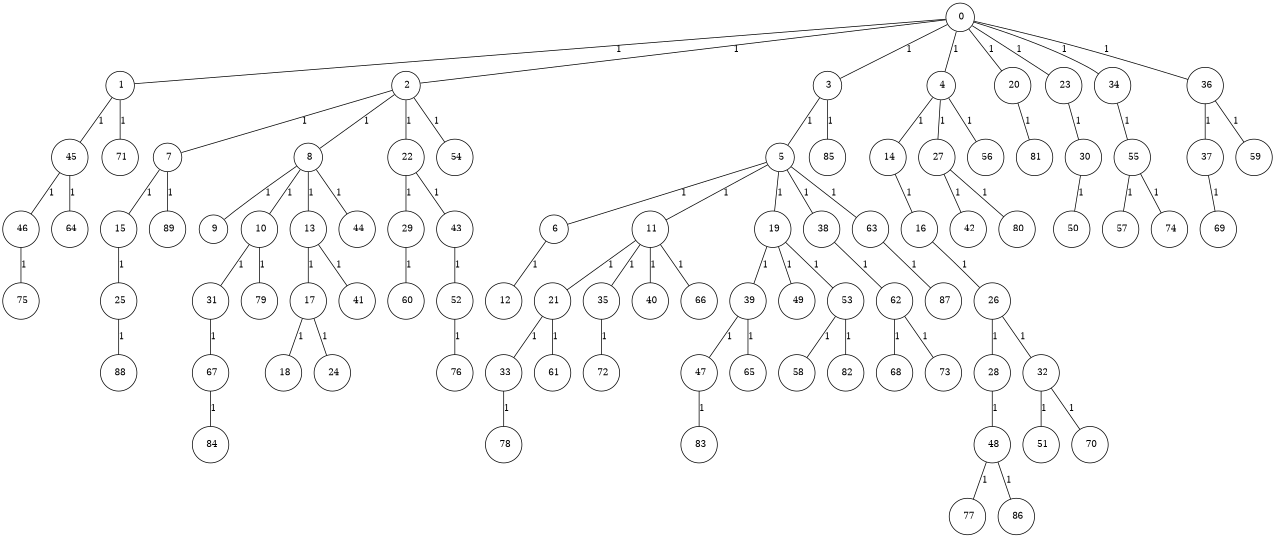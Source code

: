 graph G {
size="8.5,11;"
ratio = "expand;"
fixedsize="true;"
overlap="scale;"
node[shape=circle,width=.12,hight=.12,fontsize=12]
edge[fontsize=12]

0[label=" 0" color=black, pos="1.8233583,2.6825465!"];
1[label=" 1" color=black, pos="2.8650944,1.7947486!"];
2[label=" 2" color=black, pos="1.8407802,1.7861145!"];
3[label=" 3" color=black, pos="1.3316014,2.9116383!"];
4[label=" 4" color=black, pos="1.5429302,2.4038042!"];
5[label=" 5" color=black, pos="0.15398126,2.3334208!"];
6[label=" 6" color=black, pos="2.26568,0.28321302!"];
7[label=" 7" color=black, pos="1.9070366,0.44108216!"];
8[label=" 8" color=black, pos="0.10682441,1.9680479!"];
9[label=" 9" color=black, pos="2.3858651,2.0852678!"];
10[label=" 10" color=black, pos="2.7940851,0.55586705!"];
11[label=" 11" color=black, pos="0.45930071,2.7749532!"];
12[label=" 12" color=black, pos="1.5955913,2.9930805!"];
13[label=" 13" color=black, pos="1.3855846,1.0632182!"];
14[label=" 14" color=black, pos="2.0944446,1.4828383!"];
15[label=" 15" color=black, pos="2.1749466,2.7318762!"];
16[label=" 16" color=black, pos="1.0475492,2.2536898!"];
17[label=" 17" color=black, pos="1.4627205,0.66005956!"];
18[label=" 18" color=black, pos="0.2103398,2.382492!"];
19[label=" 19" color=black, pos="1.6834319,0.67187142!"];
20[label=" 20" color=black, pos="2.3362025,0.028595737!"];
21[label=" 21" color=black, pos="0.99145316,2.3730517!"];
22[label=" 22" color=black, pos="2.4382452,1.087379!"];
23[label=" 23" color=black, pos="1.7798106,2.8949629!"];
24[label=" 24" color=black, pos="0.51917919,2.260774!"];
25[label=" 25" color=black, pos="1.4876102,0.23870523!"];
26[label=" 26" color=black, pos="0.1367602,0.36759054!"];
27[label=" 27" color=black, pos="0.77864247,1.0992153!"];
28[label=" 28" color=black, pos="1.7044138,0.83663213!"];
29[label=" 29" color=black, pos="0.21962504,1.7817648!"];
30[label=" 30" color=black, pos="0.065573949,0.27106213!"];
31[label=" 31" color=black, pos="2.6883989,1.6727443!"];
32[label=" 32" color=black, pos="0.31467766,0.18947781!"];
33[label=" 33" color=black, pos="1.8543519,2.5002379!"];
34[label=" 34" color=black, pos="2.0493803,1.8113042!"];
35[label=" 35" color=black, pos="1.9072904,0.94286775!"];
36[label=" 36" color=black, pos="0.038330575,0.30757121!"];
37[label=" 37" color=black, pos="2.9891838,1.9158259!"];
38[label=" 38" color=black, pos="0.95847973,1.9001422!"];
39[label=" 39" color=black, pos="0.35291303,1.8544568!"];
40[label=" 40" color=black, pos="2.5064048,2.4698786!"];
41[label=" 41" color=black, pos="1.4721176,0.35186871!"];
42[label=" 42" color=black, pos="1.837945,1.3495207!"];
43[label=" 43" color=black, pos="1.0736924,2.3569396!"];
44[label=" 44" color=black, pos="1.0718883,0.36997861!"];
45[label=" 45" color=black, pos="1.7538468,1.1158298!"];
46[label=" 46" color=black, pos="1.4726925,0.3592052!"];
47[label=" 47" color=black, pos="1.5888585,0.49319625!"];
48[label=" 48" color=black, pos="2.2575966,0.4560199!"];
49[label=" 49" color=black, pos="0.93319135,0.25121214!"];
50[label=" 50" color=black, pos="2.9710615,0.51637171!"];
51[label=" 51" color=black, pos="2.8931213,2.1567769!"];
52[label=" 52" color=black, pos="1.5378222,2.0260817!"];
53[label=" 53" color=black, pos="1.81256,2.0039955!"];
54[label=" 54" color=black, pos="2.1578835,0.11085812!"];
55[label=" 55" color=black, pos="0.57686271,0.84200526!"];
56[label=" 56" color=black, pos="2.5671292,2.5641735!"];
57[label=" 57" color=black, pos="1.1059138,2.2714569!"];
58[label=" 58" color=black, pos="0.41611847,2.1217292!"];
59[label=" 59" color=black, pos="2.6611399,2.2742494!"];
60[label=" 60" color=black, pos="2.8052617,2.4906311!"];
61[label=" 61" color=black, pos="0.44224261,0.90307423!"];
62[label=" 62" color=black, pos="0.85782731,1.3468681!"];
63[label=" 63" color=black, pos="0.61798671,2.2691493!"];
64[label=" 64" color=black, pos="2.4868985,2.6854365!"];
65[label=" 65" color=black, pos="2.6487084,0.66978759!"];
66[label=" 66" color=black, pos="2.7447219,1.3740667!"];
67[label=" 67" color=black, pos="1.0700229,0.60482388!"];
68[label=" 68" color=black, pos="0.94864717,1.4931063!"];
69[label=" 69" color=black, pos="0.59008154,1.9910159!"];
70[label=" 70" color=black, pos="1.4101128,2.8825989!"];
71[label=" 71" color=black, pos="1.5267574,2.2132155!"];
72[label=" 72" color=black, pos="1.985071,2.6064682!"];
73[label=" 73" color=black, pos="1.8555452,0.69860633!"];
74[label=" 74" color=black, pos="2.0677726,1.0061289!"];
75[label=" 75" color=black, pos="0.72098907,1.0130801!"];
76[label=" 76" color=black, pos="0.70640774,1.060526!"];
77[label=" 77" color=black, pos="0.90236684,1.7443981!"];
78[label=" 78" color=black, pos="1.3894259,2.3405792!"];
79[label=" 79" color=black, pos="0.7787452,0.9298392!"];
80[label=" 80" color=black, pos="1.4524466,1.3975956!"];
81[label=" 81" color=black, pos="0.81256318,1.908259!"];
82[label=" 82" color=black, pos="1.168875,2.0181313!"];
83[label=" 83" color=black, pos="2.5253407,0.55950027!"];
84[label=" 84" color=black, pos="1.5373977,0.52823769!"];
85[label=" 85" color=black, pos="2.6715682,0.75224423!"];
86[label=" 86" color=black, pos="1.8996329,0.97717747!"];
87[label=" 87" color=black, pos="2.6466182,1.4421943!"];
88[label=" 88" color=black, pos="1.4433241,2.4070566!"];
89[label=" 89" color=black, pos="2.9359918,1.136223!"];
0--1[label="1"]
0--2[label="1"]
0--3[label="1"]
0--4[label="1"]
0--20[label="1"]
0--23[label="1"]
0--34[label="1"]
0--36[label="1"]
1--45[label="1"]
1--71[label="1"]
2--7[label="1"]
2--8[label="1"]
2--22[label="1"]
2--54[label="1"]
3--5[label="1"]
3--85[label="1"]
4--14[label="1"]
4--27[label="1"]
4--56[label="1"]
5--6[label="1"]
5--11[label="1"]
5--19[label="1"]
5--38[label="1"]
5--63[label="1"]
6--12[label="1"]
7--15[label="1"]
7--89[label="1"]
8--9[label="1"]
8--10[label="1"]
8--13[label="1"]
8--44[label="1"]
10--31[label="1"]
10--79[label="1"]
11--21[label="1"]
11--35[label="1"]
11--40[label="1"]
11--66[label="1"]
13--17[label="1"]
13--41[label="1"]
14--16[label="1"]
15--25[label="1"]
16--26[label="1"]
17--18[label="1"]
17--24[label="1"]
19--39[label="1"]
19--49[label="1"]
19--53[label="1"]
20--81[label="1"]
21--33[label="1"]
21--61[label="1"]
22--29[label="1"]
22--43[label="1"]
23--30[label="1"]
25--88[label="1"]
26--28[label="1"]
26--32[label="1"]
27--42[label="1"]
27--80[label="1"]
28--48[label="1"]
29--60[label="1"]
30--50[label="1"]
31--67[label="1"]
32--51[label="1"]
32--70[label="1"]
33--78[label="1"]
34--55[label="1"]
35--72[label="1"]
36--37[label="1"]
36--59[label="1"]
37--69[label="1"]
38--62[label="1"]
39--47[label="1"]
39--65[label="1"]
43--52[label="1"]
45--46[label="1"]
45--64[label="1"]
46--75[label="1"]
47--83[label="1"]
48--77[label="1"]
48--86[label="1"]
52--76[label="1"]
53--58[label="1"]
53--82[label="1"]
55--57[label="1"]
55--74[label="1"]
62--68[label="1"]
62--73[label="1"]
63--87[label="1"]
67--84[label="1"]

}
